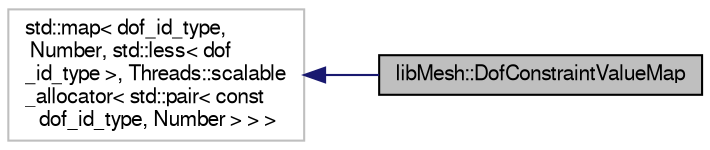 digraph "libMesh::DofConstraintValueMap"
{
  edge [fontname="FreeSans",fontsize="10",labelfontname="FreeSans",labelfontsize="10"];
  node [fontname="FreeSans",fontsize="10",shape=record];
  rankdir="LR";
  Node1 [label="libMesh::DofConstraintValueMap",height=0.2,width=0.4,color="black", fillcolor="grey75", style="filled", fontcolor="black"];
  Node2 -> Node1 [dir="back",color="midnightblue",fontsize="10",style="solid",fontname="FreeSans"];
  Node2 [label="std::map\< dof_id_type,\l Number, std::less\< dof\l_id_type \>, Threads::scalable\l_allocator\< std::pair\< const\l dof_id_type, Number \> \> \>",height=0.2,width=0.4,color="grey75", fillcolor="white", style="filled"];
}
